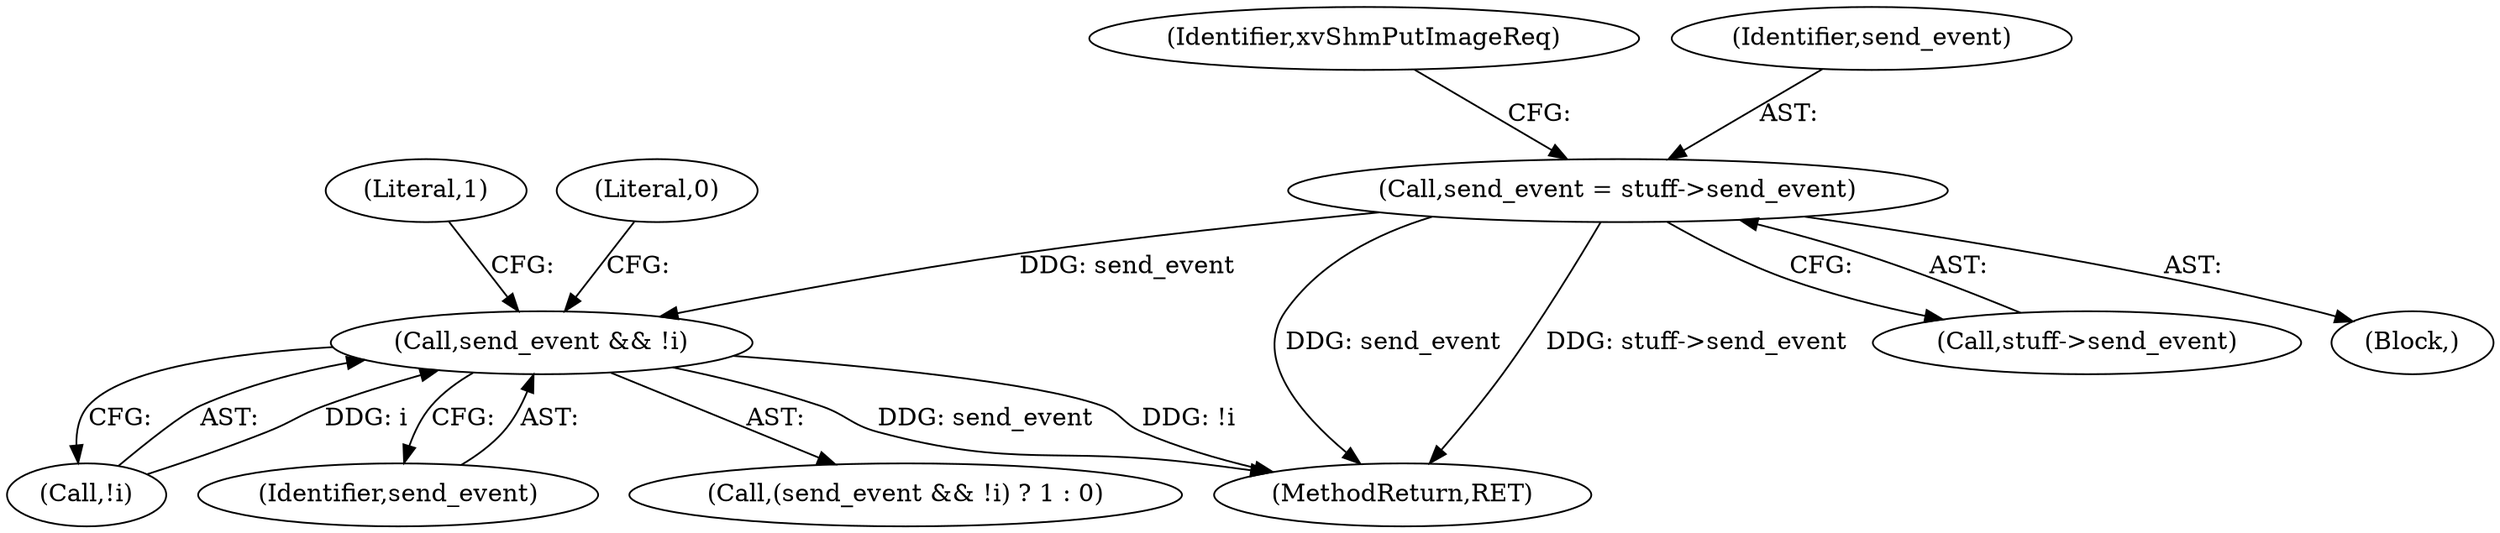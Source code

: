 digraph "1_xserver_cad5a1050b7184d828aef9c1dd151c3ab649d37e_3@API" {
"1000109" [label="(Call,send_event = stuff->send_event)"];
"1000284" [label="(Call,send_event && !i)"];
"1000102" [label="(Block,)"];
"1000283" [label="(Call,(send_event && !i) ? 1 : 0)"];
"1000109" [label="(Call,send_event = stuff->send_event)"];
"1000296" [label="(MethodReturn,RET)"];
"1000286" [label="(Call,!i)"];
"1000288" [label="(Literal,1)"];
"1000289" [label="(Literal,0)"];
"1000120" [label="(Identifier,xvShmPutImageReq)"];
"1000111" [label="(Call,stuff->send_event)"];
"1000110" [label="(Identifier,send_event)"];
"1000285" [label="(Identifier,send_event)"];
"1000284" [label="(Call,send_event && !i)"];
"1000109" -> "1000102"  [label="AST: "];
"1000109" -> "1000111"  [label="CFG: "];
"1000110" -> "1000109"  [label="AST: "];
"1000111" -> "1000109"  [label="AST: "];
"1000120" -> "1000109"  [label="CFG: "];
"1000109" -> "1000296"  [label="DDG: send_event"];
"1000109" -> "1000296"  [label="DDG: stuff->send_event"];
"1000109" -> "1000284"  [label="DDG: send_event"];
"1000284" -> "1000283"  [label="AST: "];
"1000284" -> "1000285"  [label="CFG: "];
"1000284" -> "1000286"  [label="CFG: "];
"1000285" -> "1000284"  [label="AST: "];
"1000286" -> "1000284"  [label="AST: "];
"1000288" -> "1000284"  [label="CFG: "];
"1000289" -> "1000284"  [label="CFG: "];
"1000284" -> "1000296"  [label="DDG: !i"];
"1000284" -> "1000296"  [label="DDG: send_event"];
"1000286" -> "1000284"  [label="DDG: i"];
}
